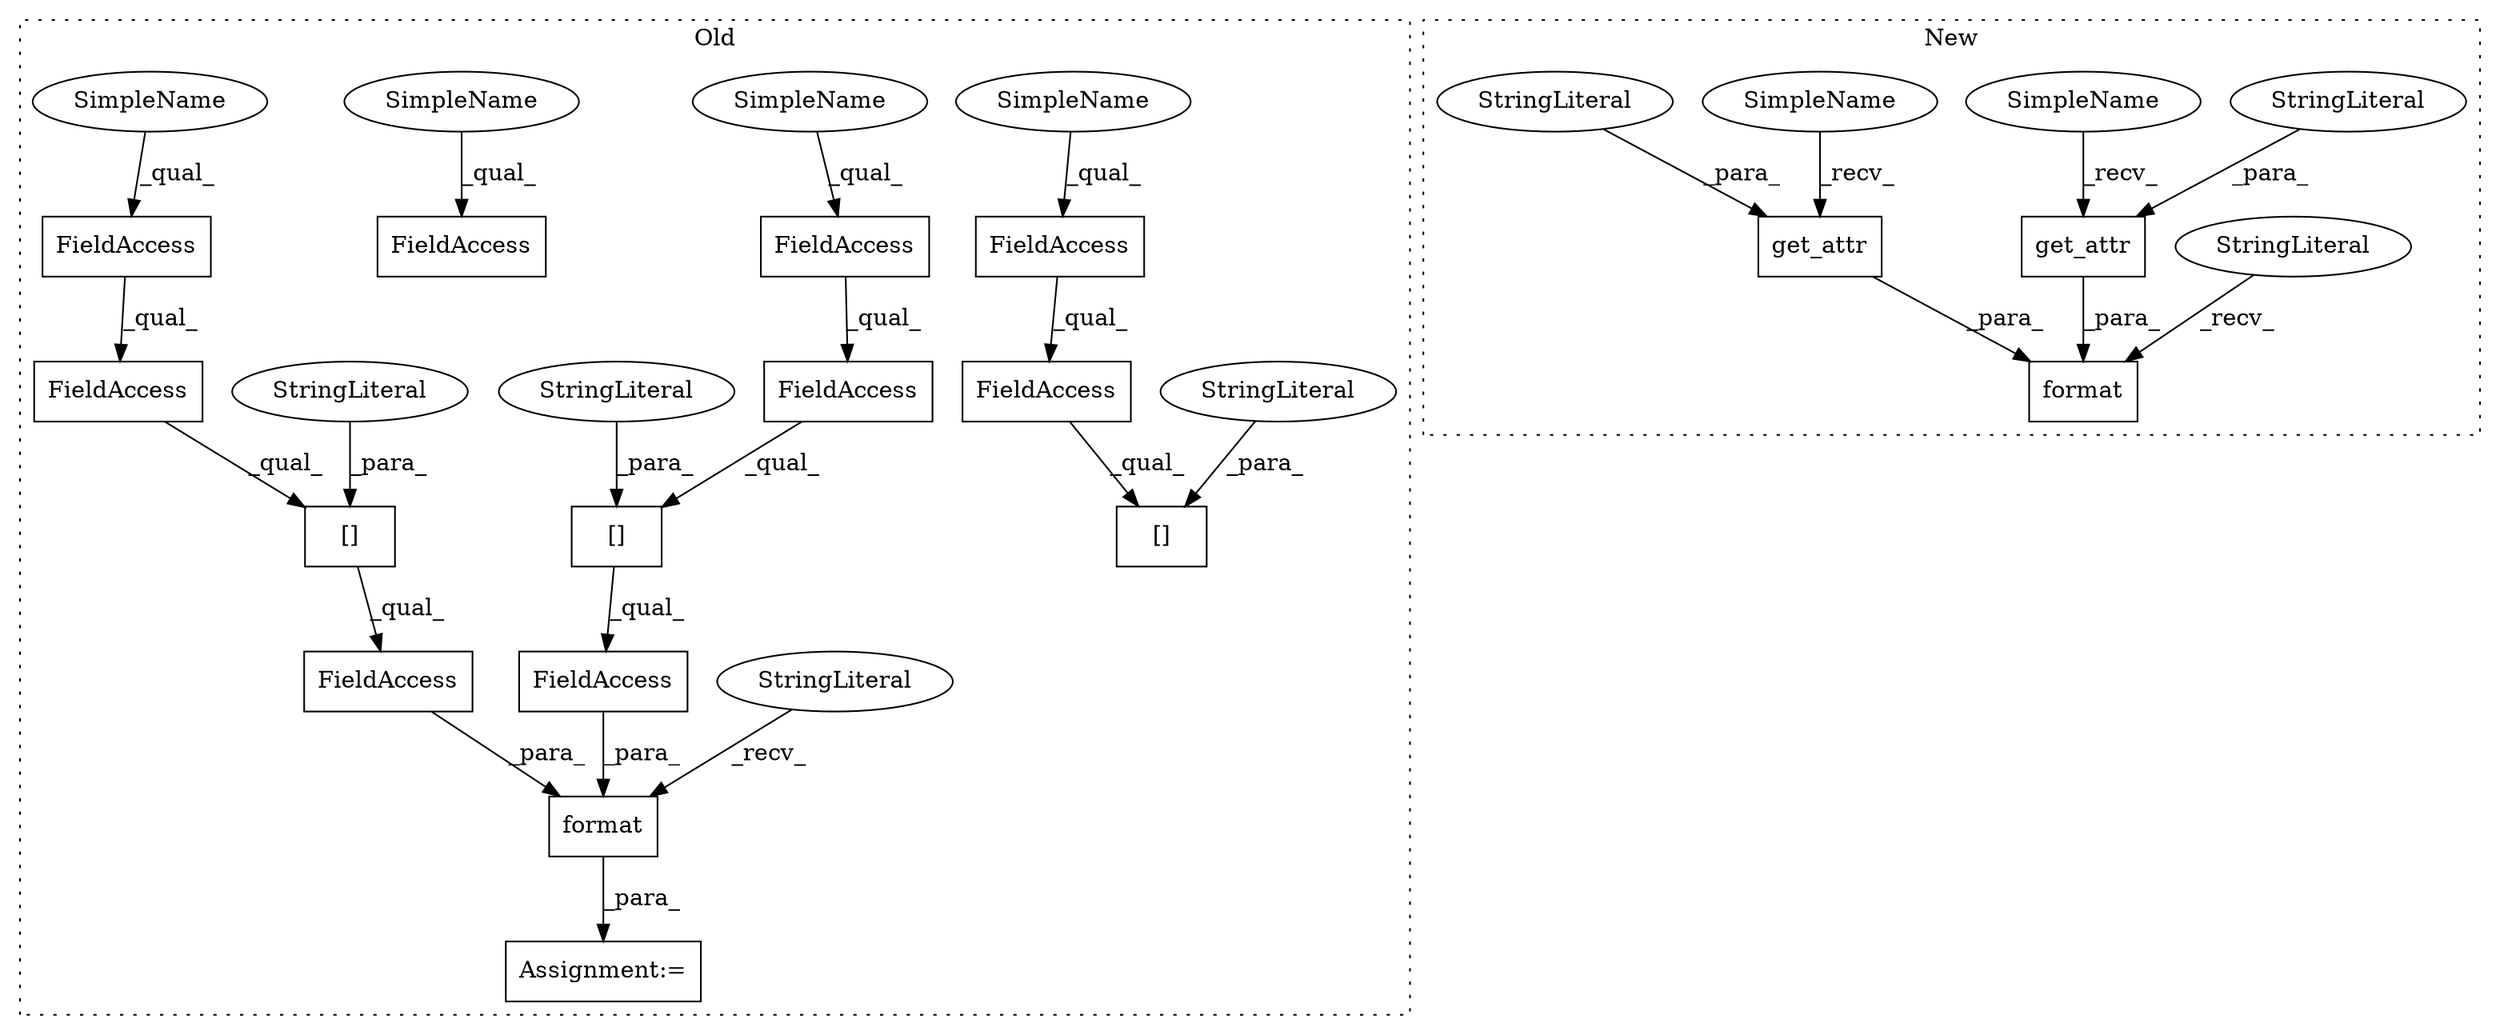 digraph G {
subgraph cluster0 {
1 [label="format" a="32" s="13660,13811" l="7,1" shape="box"];
6 [label="StringLiteral" a="45" s="13586" l="73" shape="ellipse"];
8 [label="FieldAccess" a="22" s="13717" l="37" shape="box"];
9 [label="[]" a="2" s="13717,13751" l="22,1" shape="box"];
10 [label="FieldAccess" a="22" s="13717" l="21" shape="box"];
11 [label="FieldAccess" a="22" s="13717" l="16" shape="box"];
12 [label="FieldAccess" a="22" s="13680" l="16" shape="box"];
13 [label="FieldAccess" a="22" s="13680" l="21" shape="box"];
14 [label="[]" a="2" s="13680,13713" l="22,1" shape="box"];
15 [label="FieldAccess" a="22" s="13792" l="16" shape="box"];
16 [label="FieldAccess" a="22" s="13755" l="36" shape="box"];
17 [label="[]" a="2" s="13755,13788" l="22,1" shape="box"];
18 [label="FieldAccess" a="22" s="13755" l="21" shape="box"];
19 [label="FieldAccess" a="22" s="13755" l="16" shape="box"];
20 [label="Assignment:=" a="7" s="13585" l="1" shape="box"];
21 [label="StringLiteral" a="45" s="13702" l="11" shape="ellipse"];
22 [label="StringLiteral" a="45" s="13739" l="12" shape="ellipse"];
23 [label="StringLiteral" a="45" s="13777" l="11" shape="ellipse"];
25 [label="SimpleName" a="42" s="13680" l="7" shape="ellipse"];
26 [label="SimpleName" a="42" s="13755" l="7" shape="ellipse"];
27 [label="SimpleName" a="42" s="13792" l="7" shape="ellipse"];
28 [label="SimpleName" a="42" s="13717" l="7" shape="ellipse"];
label = "Old";
style="dotted";
}
subgraph cluster1 {
2 [label="get_attr" a="32" s="13727,13748" l="9,1" shape="box"];
3 [label="format" a="32" s="13647,13749" l="7,1" shape="box"];
4 [label="StringLiteral" a="45" s="13736" l="12" shape="ellipse"];
5 [label="StringLiteral" a="45" s="13575" l="71" shape="ellipse"];
7 [label="get_attr" a="32" s="13697,13717" l="9,1" shape="box"];
24 [label="StringLiteral" a="45" s="13706" l="11" shape="ellipse"];
29 [label="SimpleName" a="42" s="13719" l="7" shape="ellipse"];
30 [label="SimpleName" a="42" s="13689" l="7" shape="ellipse"];
label = "New";
style="dotted";
}
1 -> 20 [label="_para_"];
2 -> 3 [label="_para_"];
4 -> 2 [label="_para_"];
5 -> 3 [label="_recv_"];
6 -> 1 [label="_recv_"];
7 -> 3 [label="_para_"];
8 -> 1 [label="_para_"];
9 -> 8 [label="_qual_"];
10 -> 9 [label="_qual_"];
11 -> 10 [label="_qual_"];
12 -> 13 [label="_qual_"];
13 -> 14 [label="_qual_"];
16 -> 1 [label="_para_"];
17 -> 16 [label="_qual_"];
18 -> 17 [label="_qual_"];
19 -> 18 [label="_qual_"];
21 -> 14 [label="_para_"];
22 -> 9 [label="_para_"];
23 -> 17 [label="_para_"];
24 -> 7 [label="_para_"];
25 -> 12 [label="_qual_"];
26 -> 19 [label="_qual_"];
27 -> 15 [label="_qual_"];
28 -> 11 [label="_qual_"];
29 -> 2 [label="_recv_"];
30 -> 7 [label="_recv_"];
}
